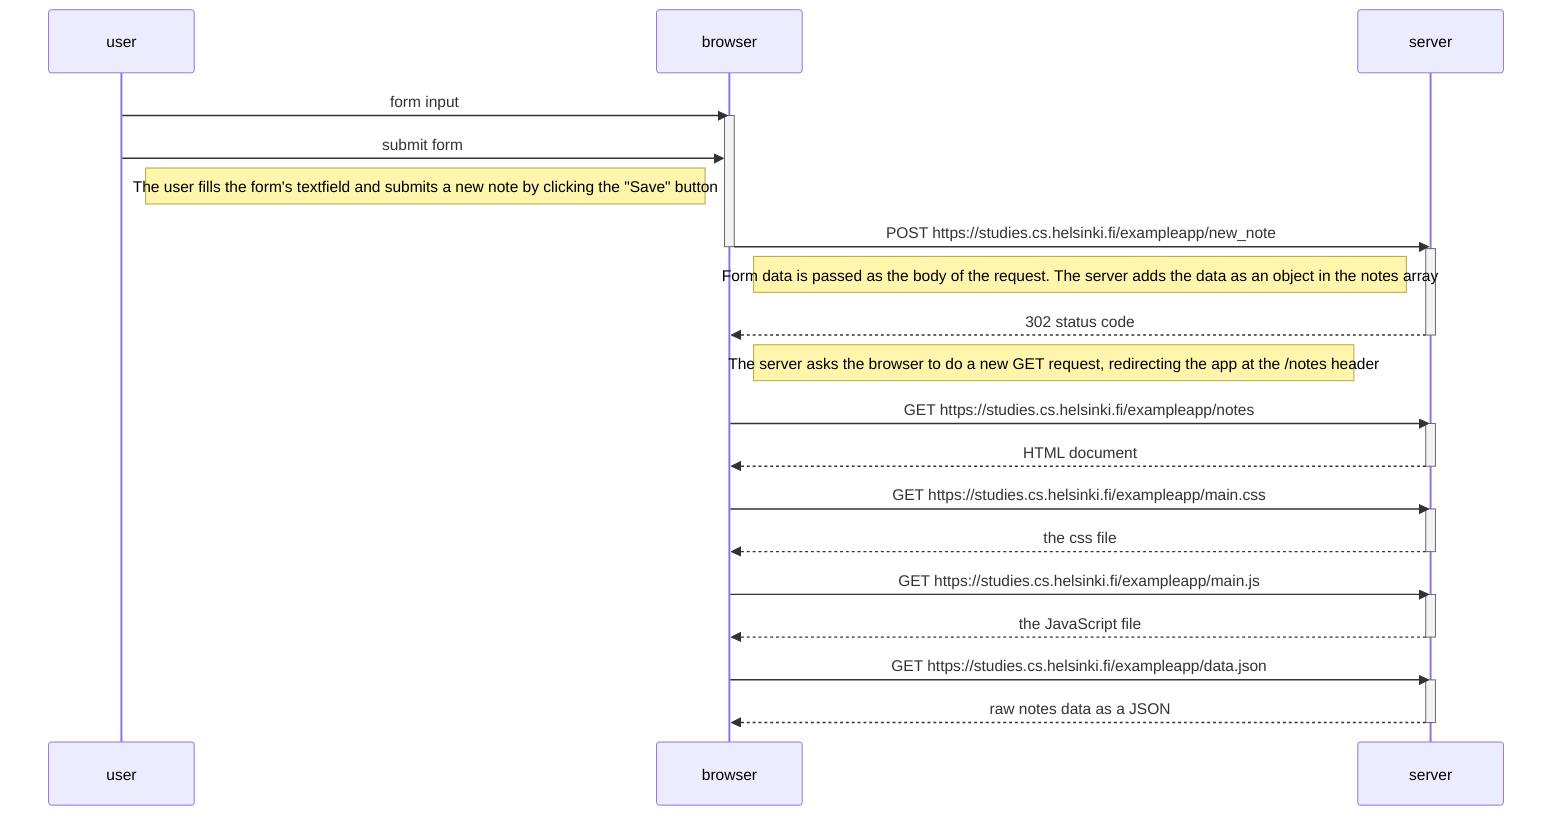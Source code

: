 sequenceDiagram
    user->>browser: form input
    activate browser
    user->>browser: submit form

    Note right of user: The user fills the form's textfield and submits a new note by clicking the "Save" button

    browser->>server: POST https://studies.cs.helsinki.fi/exampleapp/new_note
    deactivate browser
    activate server

    Note right of browser: Form data is passed as the body of the request. The server adds the data as an object in the notes array

    server-->>browser: 302 status code
    deactivate server

    Note right of browser: The server asks the browser to do a new GET request, redirecting the app at the /notes header

    browser->>server: GET https://studies.cs.helsinki.fi/exampleapp/notes
    activate server
    server-->>browser: HTML document
    deactivate server

    browser->>server: GET https://studies.cs.helsinki.fi/exampleapp/main.css
    activate server
    server-->>browser: the css file
    deactivate server

    browser->>server: GET https://studies.cs.helsinki.fi/exampleapp/main.js
    activate server
    server-->>browser: the JavaScript file
    deactivate server

    browser->>server: GET https://studies.cs.helsinki.fi/exampleapp/data.json
    activate server
    server-->>browser: raw notes data as a JSON
    deactivate server